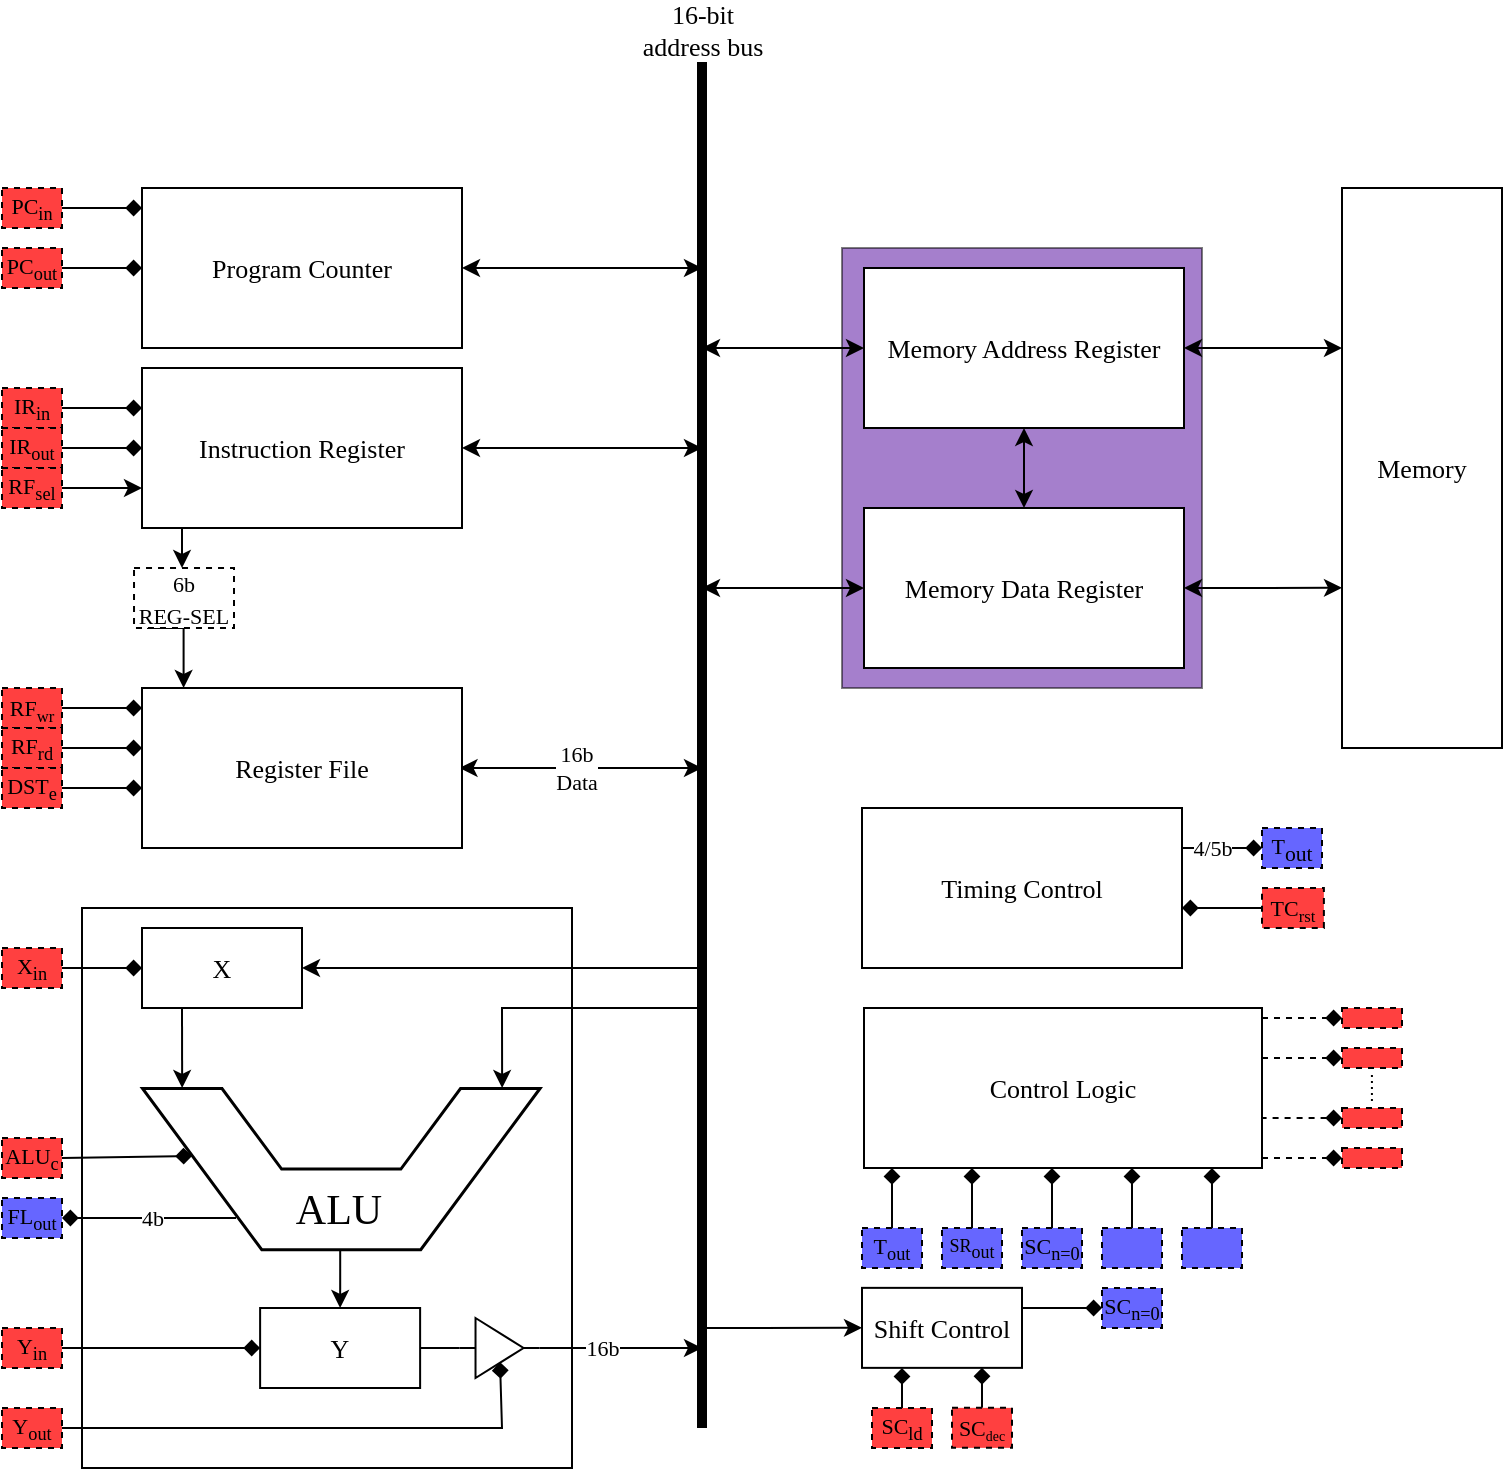 <mxfile version="24.4.8" type="device">
  <diagram name="Page-1" id="vSwhyiz1Xy6Y2kjDcV_P">
    <mxGraphModel dx="819" dy="477" grid="1" gridSize="10" guides="1" tooltips="1" connect="1" arrows="1" fold="1" page="1" pageScale="1" pageWidth="827" pageHeight="1169" background="none" math="1" shadow="0">
      <root>
        <mxCell id="0" />
        <mxCell id="1" parent="0" />
        <mxCell id="bgm6wxLMQWX_yGzGKck9-151" value="" style="rounded=0;whiteSpace=wrap;html=1;fontFamily=jetbrains mono;fontSize=13;" parent="1" vertex="1">
          <mxGeometry x="90" y="510" width="245" height="280" as="geometry" />
        </mxCell>
        <mxCell id="bgm6wxLMQWX_yGzGKck9-150" value="" style="rounded=0;whiteSpace=wrap;html=1;fontFamily=jetbrains mono;fontSize=13;fillColor=#4C0099;fillStyle=solid;gradientColor=none;glass=0;shadow=0;opacity=50;" parent="1" vertex="1">
          <mxGeometry x="470" y="180" width="180" height="220" as="geometry" />
        </mxCell>
        <mxCell id="bgm6wxLMQWX_yGzGKck9-74" style="edgeStyle=orthogonalEdgeStyle;rounded=0;orthogonalLoop=1;jettySize=auto;html=1;exitX=1;exitY=0.25;exitDx=0;exitDy=0;startArrow=classic;startFill=1;" parent="1" edge="1">
          <mxGeometry relative="1" as="geometry">
            <mxPoint x="400" y="440" as="targetPoint" />
            <mxPoint x="278.76" y="440.0" as="sourcePoint" />
          </mxGeometry>
        </mxCell>
        <mxCell id="bgm6wxLMQWX_yGzGKck9-84" value="&lt;font face=&quot;jetbrains mono&quot;&gt;16b&lt;/font&gt;&lt;div&gt;&lt;font face=&quot;jetbrains mono&quot;&gt;Data&lt;/font&gt;&lt;/div&gt;" style="edgeLabel;html=1;align=center;verticalAlign=middle;resizable=0;points=[];" parent="bgm6wxLMQWX_yGzGKck9-74" vertex="1" connectable="0">
          <mxGeometry x="-0.09" relative="1" as="geometry">
            <mxPoint x="3" as="offset" />
          </mxGeometry>
        </mxCell>
        <mxCell id="bgm6wxLMQWX_yGzGKck9-2" value="Register File" style="rounded=0;whiteSpace=wrap;html=1;fontFamily=jetbrains mono;fontSize=13;points=[[0,0,0,0,0],[0,0.25,0,0,0],[0,0.5,0,0,0],[0,0.75,0,0,0],[0,1,0,0,0],[0.13,0,0,0,0],[0.25,0,0,0,0],[0.25,1,0,0,0],[0.5,0,0,0,0],[0.5,1,0,0,0],[0.75,0,0,0,0],[0.75,1,0,0,0],[1,0,0,0,0],[1,0.25,0,0,0],[1,0.5,0,0,0],[1,0.75,0,0,0],[1,1,0,0,0]];" parent="1" vertex="1">
          <mxGeometry x="120" y="400" width="160" height="80" as="geometry" />
        </mxCell>
        <mxCell id="bgm6wxLMQWX_yGzGKck9-89" style="edgeStyle=orthogonalEdgeStyle;rounded=0;orthogonalLoop=1;jettySize=auto;html=1;entryX=0.5;entryY=0;entryDx=0;entryDy=0;startArrow=classic;startFill=1;" parent="1" source="bgm6wxLMQWX_yGzGKck9-7" target="bgm6wxLMQWX_yGzGKck9-8" edge="1">
          <mxGeometry relative="1" as="geometry" />
        </mxCell>
        <mxCell id="LC9t9_Y2tX1t1bn_03ZO-25" style="edgeStyle=orthogonalEdgeStyle;rounded=0;orthogonalLoop=1;jettySize=auto;html=1;exitX=0;exitY=0.5;exitDx=0;exitDy=0;startArrow=classic;startFill=1;" edge="1" parent="1" source="bgm6wxLMQWX_yGzGKck9-7">
          <mxGeometry relative="1" as="geometry">
            <mxPoint x="400" y="230" as="targetPoint" />
          </mxGeometry>
        </mxCell>
        <mxCell id="bgm6wxLMQWX_yGzGKck9-7" value="Memory Address Register" style="rounded=0;whiteSpace=wrap;html=1;fontFamily=jetbrains mono;fontSize=13;" parent="1" vertex="1">
          <mxGeometry x="481" y="190" width="160" height="80" as="geometry" />
        </mxCell>
        <mxCell id="LC9t9_Y2tX1t1bn_03ZO-24" style="edgeStyle=orthogonalEdgeStyle;rounded=0;orthogonalLoop=1;jettySize=auto;html=1;exitX=0;exitY=0.5;exitDx=0;exitDy=0;startArrow=classic;startFill=1;" edge="1" parent="1" source="bgm6wxLMQWX_yGzGKck9-8">
          <mxGeometry relative="1" as="geometry">
            <mxPoint x="400" y="350" as="targetPoint" />
          </mxGeometry>
        </mxCell>
        <mxCell id="bgm6wxLMQWX_yGzGKck9-8" value="Memory Data Register" style="rounded=0;whiteSpace=wrap;html=1;fontFamily=jetbrains mono;fontSize=13;" parent="1" vertex="1">
          <mxGeometry x="481" y="310" width="160" height="80" as="geometry" />
        </mxCell>
        <mxCell id="bgm6wxLMQWX_yGzGKck9-9" value="Memory" style="rounded=0;whiteSpace=wrap;html=1;fontFamily=jetbrains mono;fontSize=13;" parent="1" vertex="1">
          <mxGeometry x="720" y="150" width="80" height="280" as="geometry" />
        </mxCell>
        <mxCell id="LC9t9_Y2tX1t1bn_03ZO-12" style="edgeStyle=orthogonalEdgeStyle;rounded=0;orthogonalLoop=1;jettySize=auto;html=1;exitX=0.13;exitY=1;exitDx=0;exitDy=0;exitPerimeter=0;entryX=0.13;entryY=0;entryDx=0;entryDy=0;entryPerimeter=0;" edge="1" parent="1" source="LC9t9_Y2tX1t1bn_03ZO-16" target="bgm6wxLMQWX_yGzGKck9-2">
          <mxGeometry relative="1" as="geometry">
            <mxPoint x="140.731" y="390" as="targetPoint" />
          </mxGeometry>
        </mxCell>
        <mxCell id="LC9t9_Y2tX1t1bn_03ZO-28" style="edgeStyle=orthogonalEdgeStyle;rounded=0;orthogonalLoop=1;jettySize=auto;html=1;startArrow=classic;startFill=1;" edge="1" parent="1" source="bgm6wxLMQWX_yGzGKck9-10">
          <mxGeometry relative="1" as="geometry">
            <mxPoint x="400" y="280" as="targetPoint" />
          </mxGeometry>
        </mxCell>
        <mxCell id="bgm6wxLMQWX_yGzGKck9-10" value="Instruction Register" style="rounded=0;whiteSpace=wrap;html=1;fontFamily=jetbrains mono;fontSize=13;points=[[0,0,0,0,0],[0,0.25,0,0,0],[0,0.5,0,0,0],[0,0.75,0,0,0],[0,1,0,0,0],[0.13,1,0,0,0],[0.25,0,0,0,0],[0.25,1,0,0,0],[0.5,0,0,0,0],[0.5,1,0,0,0],[0.75,0,0,0,0],[0.75,1,0,0,0],[1,0,0,0,0],[1,0.25,0,0,0],[1,0.5,0,0,0],[1,0.75,0,0,0],[1,1,0,0,0]];" parent="1" vertex="1">
          <mxGeometry x="120" y="240" width="160" height="80" as="geometry" />
        </mxCell>
        <mxCell id="bgm6wxLMQWX_yGzGKck9-70" style="edgeStyle=none;rounded=0;orthogonalLoop=1;jettySize=auto;html=1;exitX=0.25;exitY=1;exitDx=0;exitDy=0;entryX=0;entryY=0.899;entryDx=0;entryDy=0;entryPerimeter=0;" parent="1" source="bgm6wxLMQWX_yGzGKck9-61" target="bgm6wxLMQWX_yGzGKck9-58" edge="1">
          <mxGeometry relative="1" as="geometry">
            <mxPoint x="140" y="590" as="targetPoint" />
          </mxGeometry>
        </mxCell>
        <mxCell id="bgm6wxLMQWX_yGzGKck9-73" style="edgeStyle=orthogonalEdgeStyle;rounded=0;orthogonalLoop=1;jettySize=auto;html=1;startArrow=classic;startFill=1;endArrow=none;endFill=0;exitX=1;exitY=0.5;exitDx=0;exitDy=0;" parent="1" source="bgm6wxLMQWX_yGzGKck9-61" edge="1">
          <mxGeometry relative="1" as="geometry">
            <mxPoint x="400" y="540" as="targetPoint" />
            <mxPoint x="150" y="540" as="sourcePoint" />
          </mxGeometry>
        </mxCell>
        <mxCell id="bgm6wxLMQWX_yGzGKck9-61" value="X" style="rounded=0;whiteSpace=wrap;html=1;fontFamily=jetbrains mono;fontSize=13;" parent="1" vertex="1">
          <mxGeometry x="120" y="520" width="80" height="40" as="geometry" />
        </mxCell>
        <mxCell id="bgm6wxLMQWX_yGzGKck9-69" value="" style="group" parent="1" vertex="1" connectable="0">
          <mxGeometry x="120.005" y="599.995" width="198.75" height="80.935" as="geometry" />
        </mxCell>
        <mxCell id="bgm6wxLMQWX_yGzGKck9-58" value="" style="shape=stencil(tZXRjoIwEEW/pq+bQsPq6wb1PyqOS2NtSdvV3b93oGCs0I0IJISkc7mHIb1DCcttySsgKS0J25A0TSjFO66vT2tuKyicL164EXwvwSvWGX2Cqzi4liFUCUa4WmVbQr/wmfpieaGVQojQygbKg44wLhR66a+Hta//C1YV8s/gwLRNNtXd68yPbAFqskSnIbPre95OZ6KGvSaL7NQ81ORNJsuxEgsxy/e8OH0b/aMOfVdUO2oDA8JdFlL6AYt9YMXruesJnXzWF/h/moawnVsK9eC+/wxaP5sKWI0FPGWMTvOvx9qz0P+ZTfOzsf7Q/sL+FVLbaHKwHgkPHguDmWs8vcQ2VX+ONIUb);whiteSpace=wrap;html=1;rotation=90;strokeWidth=1.5;fontSize=13;container=0;points=[[0,0,0,0,0],[0,0.3,0,-38,0],[0,1,0,0,0],[0.5,0,0,0,0],[0.5,1,0,0,0],[1,0.3,0,39,0],[1,0.5,0,0,0]];" parent="bgm6wxLMQWX_yGzGKck9-69" vertex="1">
          <mxGeometry x="59.065" y="-59.065" width="80.62" height="198.75" as="geometry" />
        </mxCell>
        <mxCell id="bgm6wxLMQWX_yGzGKck9-60" value="&lt;font face=&quot;jetbrains mono&quot; style=&quot;font-size: 21px;&quot;&gt;ALU&lt;/font&gt;" style="text;strokeColor=none;align=center;fillColor=none;html=1;verticalAlign=middle;whiteSpace=wrap;rounded=0;fontSize=21;container=0;" parent="bgm6wxLMQWX_yGzGKck9-69" vertex="1">
          <mxGeometry x="69.375" y="40.935" width="59.37" height="40" as="geometry" />
        </mxCell>
        <mxCell id="bgm6wxLMQWX_yGzGKck9-71" value="" style="edgeStyle=none;orthogonalLoop=1;jettySize=auto;html=1;rounded=0;entryX=0;entryY=0.094;entryDx=0;entryDy=0;entryPerimeter=0;" parent="1" target="bgm6wxLMQWX_yGzGKck9-58" edge="1">
          <mxGeometry width="80" relative="1" as="geometry">
            <mxPoint x="400" y="560" as="sourcePoint" />
            <mxPoint x="260" y="600" as="targetPoint" />
            <Array as="points">
              <mxPoint x="300" y="560" />
            </Array>
          </mxGeometry>
        </mxCell>
        <mxCell id="bgm6wxLMQWX_yGzGKck9-91" style="edgeStyle=orthogonalEdgeStyle;rounded=0;orthogonalLoop=1;jettySize=auto;html=1;entryX=0;entryY=0.714;entryDx=0;entryDy=0;entryPerimeter=0;startArrow=classic;startFill=1;" parent="1" source="bgm6wxLMQWX_yGzGKck9-8" target="bgm6wxLMQWX_yGzGKck9-9" edge="1">
          <mxGeometry relative="1" as="geometry" />
        </mxCell>
        <mxCell id="bgm6wxLMQWX_yGzGKck9-92" style="edgeStyle=orthogonalEdgeStyle;rounded=0;orthogonalLoop=1;jettySize=auto;html=1;entryX=0;entryY=0.714;entryDx=0;entryDy=0;entryPerimeter=0;startArrow=classic;startFill=1;" parent="1" edge="1">
          <mxGeometry relative="1" as="geometry">
            <mxPoint x="641" y="230" as="sourcePoint" />
            <mxPoint x="720" y="230" as="targetPoint" />
          </mxGeometry>
        </mxCell>
        <mxCell id="bgm6wxLMQWX_yGzGKck9-99" value="Control Logic" style="rounded=0;whiteSpace=wrap;html=1;fontFamily=jetbrains mono;fontSize=13;" parent="1" vertex="1">
          <mxGeometry x="481" y="560" width="199" height="80" as="geometry" />
        </mxCell>
        <mxCell id="bgm6wxLMQWX_yGzGKck9-102" style="edgeStyle=orthogonalEdgeStyle;rounded=0;orthogonalLoop=1;jettySize=auto;html=1;exitX=1;exitY=0.5;exitDx=0;exitDy=0;" parent="1" source="bgm6wxLMQWX_yGzGKck9-130" edge="1">
          <mxGeometry relative="1" as="geometry">
            <mxPoint x="400" y="730" as="targetPoint" />
            <mxPoint x="330" y="730" as="sourcePoint" />
          </mxGeometry>
        </mxCell>
        <mxCell id="bgm6wxLMQWX_yGzGKck9-100" value="Y" style="rounded=0;whiteSpace=wrap;html=1;fontFamily=jetbrains mono;fontSize=13;" parent="1" vertex="1">
          <mxGeometry x="179.06" y="710" width="80" height="40" as="geometry" />
        </mxCell>
        <mxCell id="bgm6wxLMQWX_yGzGKck9-101" style="edgeStyle=orthogonalEdgeStyle;rounded=0;orthogonalLoop=1;jettySize=auto;html=1;entryX=0.5;entryY=0;entryDx=0;entryDy=0;" parent="1" source="bgm6wxLMQWX_yGzGKck9-60" target="bgm6wxLMQWX_yGzGKck9-100" edge="1">
          <mxGeometry relative="1" as="geometry" />
        </mxCell>
        <mxCell id="bgm6wxLMQWX_yGzGKck9-104" value="&lt;font face=&quot;jetbrains mono&quot;&gt;16b&lt;/font&gt;" style="edgeLabel;html=1;align=center;verticalAlign=middle;resizable=0;points=[];" parent="1" vertex="1" connectable="0">
          <mxGeometry x="349.998" y="730.0" as="geometry" />
        </mxCell>
        <mxCell id="LC9t9_Y2tX1t1bn_03ZO-29" style="edgeStyle=orthogonalEdgeStyle;rounded=0;orthogonalLoop=1;jettySize=auto;html=1;startArrow=classic;startFill=1;" edge="1" parent="1" source="bgm6wxLMQWX_yGzGKck9-106">
          <mxGeometry relative="1" as="geometry">
            <mxPoint x="400" y="190" as="targetPoint" />
          </mxGeometry>
        </mxCell>
        <mxCell id="bgm6wxLMQWX_yGzGKck9-106" value="Program Counter" style="rounded=0;whiteSpace=wrap;html=1;fontFamily=jetbrains mono;fontSize=13;" parent="1" vertex="1">
          <mxGeometry x="120" y="150" width="160" height="80" as="geometry" />
        </mxCell>
        <mxCell id="bgm6wxLMQWX_yGzGKck9-115" value="" style="endArrow=diamond;html=1;rounded=0;entryX=0;entryY=0.25;entryDx=0;entryDy=0;endFill=1;endSize=6;targetPerimeterSpacing=0;sourcePerimeterSpacing=0;startArrow=none;startFill=0;" parent="1" edge="1">
          <mxGeometry width="50" height="50" relative="1" as="geometry">
            <mxPoint x="80" y="160" as="sourcePoint" />
            <mxPoint x="120" y="160" as="targetPoint" />
          </mxGeometry>
        </mxCell>
        <mxCell id="bgm6wxLMQWX_yGzGKck9-120" value="&lt;font style=&quot;font-size: 11px;&quot;&gt;PC&lt;sub&gt;in&lt;/sub&gt;&lt;/font&gt;" style="rounded=0;whiteSpace=wrap;html=1;fontFamily=jetbrains mono;fontSize=13;strokeWidth=1;dashed=1;fillColor=#FF4040;" parent="1" vertex="1">
          <mxGeometry x="50" y="150" width="30" height="20" as="geometry" />
        </mxCell>
        <mxCell id="bgm6wxLMQWX_yGzGKck9-121" value="" style="endArrow=diamond;html=1;rounded=0;entryX=0;entryY=0.25;entryDx=0;entryDy=0;endFill=1;endSize=6;targetPerimeterSpacing=0;sourcePerimeterSpacing=0;startArrow=none;startFill=0;" parent="1" edge="1">
          <mxGeometry width="50" height="50" relative="1" as="geometry">
            <mxPoint x="80" y="190" as="sourcePoint" />
            <mxPoint x="120" y="190" as="targetPoint" />
          </mxGeometry>
        </mxCell>
        <mxCell id="bgm6wxLMQWX_yGzGKck9-122" value="&lt;font style=&quot;font-size: 11px;&quot;&gt;PC&lt;sub&gt;out&lt;/sub&gt;&lt;/font&gt;" style="rounded=0;whiteSpace=wrap;html=1;fontFamily=jetbrains mono;fontSize=13;strokeWidth=1;dashed=1;fillColor=#FF4040;" parent="1" vertex="1">
          <mxGeometry x="50" y="180" width="30" height="20" as="geometry" />
        </mxCell>
        <mxCell id="bgm6wxLMQWX_yGzGKck9-123" value="" style="endArrow=diamond;html=1;rounded=0;entryX=0;entryY=0.25;entryDx=0;entryDy=0;endFill=1;endSize=6;targetPerimeterSpacing=0;sourcePerimeterSpacing=0;startArrow=none;startFill=0;" parent="1" edge="1">
          <mxGeometry width="50" height="50" relative="1" as="geometry">
            <mxPoint x="80" y="260" as="sourcePoint" />
            <mxPoint x="120" y="260" as="targetPoint" />
          </mxGeometry>
        </mxCell>
        <mxCell id="bgm6wxLMQWX_yGzGKck9-124" value="&lt;font style=&quot;font-size: 11px;&quot;&gt;IR&lt;sub&gt;in&lt;/sub&gt;&lt;/font&gt;" style="rounded=0;whiteSpace=wrap;html=1;fontFamily=jetbrains mono;fontSize=13;strokeWidth=1;dashed=1;fillColor=#FF4040;" parent="1" vertex="1">
          <mxGeometry x="50" y="250" width="30" height="20" as="geometry" />
        </mxCell>
        <mxCell id="bgm6wxLMQWX_yGzGKck9-126" value="" style="endArrow=diamond;html=1;rounded=0;entryX=0;entryY=0.25;entryDx=0;entryDy=0;endFill=1;endSize=6;targetPerimeterSpacing=0;sourcePerimeterSpacing=0;startArrow=none;startFill=0;" parent="1" edge="1">
          <mxGeometry width="50" height="50" relative="1" as="geometry">
            <mxPoint x="80" y="280" as="sourcePoint" />
            <mxPoint x="120" y="280" as="targetPoint" />
          </mxGeometry>
        </mxCell>
        <mxCell id="bgm6wxLMQWX_yGzGKck9-127" value="&lt;font style=&quot;font-size: 11px;&quot;&gt;IR&lt;sub&gt;out&lt;/sub&gt;&lt;/font&gt;" style="rounded=0;whiteSpace=wrap;html=1;fontFamily=jetbrains mono;fontSize=13;strokeWidth=1;dashed=1;fillColor=#FF4040;" parent="1" vertex="1">
          <mxGeometry x="50" y="270" width="30" height="20" as="geometry" />
        </mxCell>
        <mxCell id="bgm6wxLMQWX_yGzGKck9-128" value="" style="endArrow=diamond;html=1;rounded=0;endFill=1;endSize=6;targetPerimeterSpacing=0;sourcePerimeterSpacing=0;startArrow=none;startFill=0;exitX=1;exitY=0.5;exitDx=0;exitDy=0;" parent="1" source="bgm6wxLMQWX_yGzGKck9-129" edge="1">
          <mxGeometry width="50" height="50" relative="1" as="geometry">
            <mxPoint x="260.94" y="770" as="sourcePoint" />
            <mxPoint x="299" y="737" as="targetPoint" />
            <Array as="points">
              <mxPoint x="300" y="770" />
            </Array>
          </mxGeometry>
        </mxCell>
        <mxCell id="bgm6wxLMQWX_yGzGKck9-129" value="&lt;font style=&quot;font-size: 11px;&quot;&gt;Y&lt;sub&gt;out&lt;/sub&gt;&lt;/font&gt;" style="rounded=0;whiteSpace=wrap;html=1;fontFamily=jetbrains mono;fontSize=13;strokeWidth=1;dashed=1;fillColor=#FF4040;" parent="1" vertex="1">
          <mxGeometry x="50" y="760" width="30" height="20" as="geometry" />
        </mxCell>
        <mxCell id="bgm6wxLMQWX_yGzGKck9-131" style="edgeStyle=orthogonalEdgeStyle;rounded=0;orthogonalLoop=1;jettySize=auto;html=1;exitX=0;exitY=0.5;exitDx=0;exitDy=0;entryX=1;entryY=0.5;entryDx=0;entryDy=0;startArrow=none;startFill=0;endArrow=none;endFill=0;" parent="1" source="bgm6wxLMQWX_yGzGKck9-130" target="bgm6wxLMQWX_yGzGKck9-100" edge="1">
          <mxGeometry relative="1" as="geometry" />
        </mxCell>
        <mxCell id="bgm6wxLMQWX_yGzGKck9-130" value="" style="verticalLabelPosition=bottom;shadow=0;dashed=0;align=center;html=1;verticalAlign=top;shape=mxgraph.electrical.logic_gates.buffer2;" parent="1" vertex="1">
          <mxGeometry x="278.76" y="715" width="40" height="30" as="geometry" />
        </mxCell>
        <mxCell id="bgm6wxLMQWX_yGzGKck9-132" value="" style="endArrow=diamond;html=1;rounded=0;entryX=0;entryY=0.25;entryDx=0;entryDy=0;endFill=1;endSize=6;targetPerimeterSpacing=0;sourcePerimeterSpacing=0;startArrow=none;startFill=0;exitX=1;exitY=0.5;exitDx=0;exitDy=0;" parent="1" source="bgm6wxLMQWX_yGzGKck9-133" edge="1">
          <mxGeometry width="50" height="50" relative="1" as="geometry">
            <mxPoint x="139.06" y="730" as="sourcePoint" />
            <mxPoint x="179.06" y="730" as="targetPoint" />
          </mxGeometry>
        </mxCell>
        <mxCell id="bgm6wxLMQWX_yGzGKck9-133" value="&lt;span style=&quot;font-size: 11px;&quot;&gt;Y&lt;sub&gt;in&lt;/sub&gt;&lt;/span&gt;" style="rounded=0;whiteSpace=wrap;html=1;fontFamily=jetbrains mono;fontSize=13;strokeWidth=1;dashed=1;fillColor=#FF4040;" parent="1" vertex="1">
          <mxGeometry x="50" y="720" width="30" height="20" as="geometry" />
        </mxCell>
        <mxCell id="bgm6wxLMQWX_yGzGKck9-134" value="" style="endArrow=diamond;html=1;rounded=0;entryX=0;entryY=0.25;entryDx=0;entryDy=0;endFill=1;endSize=6;targetPerimeterSpacing=0;sourcePerimeterSpacing=0;startArrow=none;startFill=0;exitX=1;exitY=0.5;exitDx=0;exitDy=0;" parent="1" source="bgm6wxLMQWX_yGzGKck9-135" edge="1">
          <mxGeometry width="50" height="50" relative="1" as="geometry">
            <mxPoint x="80" y="540" as="sourcePoint" />
            <mxPoint x="120" y="540" as="targetPoint" />
          </mxGeometry>
        </mxCell>
        <mxCell id="bgm6wxLMQWX_yGzGKck9-135" value="&lt;span style=&quot;font-size: 11px;&quot;&gt;X&lt;sub&gt;in&lt;/sub&gt;&lt;/span&gt;" style="rounded=0;whiteSpace=wrap;html=1;fontFamily=jetbrains mono;fontSize=13;strokeWidth=1;dashed=1;fillColor=#FF4040;" parent="1" vertex="1">
          <mxGeometry x="50" y="530" width="30" height="20" as="geometry" />
        </mxCell>
        <mxCell id="bgm6wxLMQWX_yGzGKck9-152" value="" style="endArrow=diamond;html=1;rounded=0;endFill=1;endSize=6;targetPerimeterSpacing=0;sourcePerimeterSpacing=0;startArrow=none;startFill=0;exitX=0.5;exitY=0;exitDx=0;exitDy=0;" parent="1" source="bgm6wxLMQWX_yGzGKck9-153" edge="1">
          <mxGeometry width="50" height="50" relative="1" as="geometry">
            <mxPoint x="511.94" y="669.99" as="sourcePoint" />
            <mxPoint x="495" y="640" as="targetPoint" />
          </mxGeometry>
        </mxCell>
        <mxCell id="bgm6wxLMQWX_yGzGKck9-153" value="&lt;span style=&quot;font-size: 11px;&quot;&gt;T&lt;sub&gt;out&lt;/sub&gt;&lt;/span&gt;" style="rounded=0;whiteSpace=wrap;html=1;fontFamily=jetbrains mono;fontSize=13;strokeWidth=1;dashed=1;fillColor=#6666FF;" parent="1" vertex="1">
          <mxGeometry x="480" y="669.99" width="30" height="20" as="geometry" />
        </mxCell>
        <mxCell id="bgm6wxLMQWX_yGzGKck9-160" value="" style="endArrow=diamond;html=1;rounded=0;endFill=1;endSize=6;targetPerimeterSpacing=0;sourcePerimeterSpacing=0;startArrow=none;startFill=0;exitX=0.5;exitY=0;exitDx=0;exitDy=0;" parent="1" source="bgm6wxLMQWX_yGzGKck9-161" edge="1">
          <mxGeometry width="50" height="50" relative="1" as="geometry">
            <mxPoint x="550.94" y="670" as="sourcePoint" />
            <mxPoint x="535" y="640" as="targetPoint" />
          </mxGeometry>
        </mxCell>
        <mxCell id="bgm6wxLMQWX_yGzGKck9-161" value="&lt;span style=&quot;font-size: 9px;&quot;&gt;SR&lt;/span&gt;&lt;font style=&quot;font-size: 9px;&quot;&gt;&lt;sub style=&quot;font-size: 9px;&quot;&gt;out&lt;/sub&gt;&lt;/font&gt;" style="rounded=0;whiteSpace=wrap;html=1;fontFamily=jetbrains mono;fontSize=9;strokeWidth=1;dashed=1;fillColor=#6666FF;" parent="1" vertex="1">
          <mxGeometry x="520" y="670" width="30" height="20" as="geometry" />
        </mxCell>
        <mxCell id="bgm6wxLMQWX_yGzGKck9-162" value="" style="endArrow=diamond;html=1;rounded=0;endFill=1;endSize=6;targetPerimeterSpacing=0;sourcePerimeterSpacing=0;startArrow=none;startFill=0;exitX=0.5;exitY=0;exitDx=0;exitDy=0;" parent="1" source="bgm6wxLMQWX_yGzGKck9-163" edge="1">
          <mxGeometry width="50" height="50" relative="1" as="geometry">
            <mxPoint x="590.94" y="669.99" as="sourcePoint" />
            <mxPoint x="575" y="639.99" as="targetPoint" />
          </mxGeometry>
        </mxCell>
        <mxCell id="bgm6wxLMQWX_yGzGKck9-163" value="&lt;span style=&quot;font-size: 11px;&quot;&gt;SC&lt;sub&gt;n=0&lt;/sub&gt;&lt;/span&gt;" style="rounded=0;whiteSpace=wrap;html=1;fontFamily=jetbrains mono;fontSize=13;strokeWidth=1;dashed=1;fillColor=#6666FF;" parent="1" vertex="1">
          <mxGeometry x="560" y="669.99" width="30" height="20" as="geometry" />
        </mxCell>
        <mxCell id="bgm6wxLMQWX_yGzGKck9-164" value="" style="endArrow=diamond;html=1;rounded=0;endFill=1;endSize=6;targetPerimeterSpacing=0;sourcePerimeterSpacing=0;startArrow=none;startFill=0;exitX=0.5;exitY=0;exitDx=0;exitDy=0;" parent="1" source="bgm6wxLMQWX_yGzGKck9-165" edge="1">
          <mxGeometry width="50" height="50" relative="1" as="geometry">
            <mxPoint x="630.94" y="669.99" as="sourcePoint" />
            <mxPoint x="615" y="639.99" as="targetPoint" />
          </mxGeometry>
        </mxCell>
        <mxCell id="bgm6wxLMQWX_yGzGKck9-165" value="" style="rounded=0;whiteSpace=wrap;html=1;fontFamily=jetbrains mono;fontSize=13;strokeWidth=1;dashed=1;fillColor=#6666FF;" parent="1" vertex="1">
          <mxGeometry x="600" y="669.99" width="30" height="20" as="geometry" />
        </mxCell>
        <mxCell id="bgm6wxLMQWX_yGzGKck9-167" value="" style="group" parent="1" vertex="1" connectable="0">
          <mxGeometry x="680.0" y="560" width="70.0" height="80" as="geometry" />
        </mxCell>
        <mxCell id="bgm6wxLMQWX_yGzGKck9-138" value="" style="endArrow=diamond;html=1;rounded=0;entryX=0;entryY=0.5;entryDx=0;entryDy=0;endFill=1;endSize=6;targetPerimeterSpacing=0;sourcePerimeterSpacing=0;startArrow=none;startFill=0;dashed=1;exitX=0;exitY=0.5;exitDx=0;exitDy=0;" parent="bgm6wxLMQWX_yGzGKck9-167" target="bgm6wxLMQWX_yGzGKck9-139" edge="1">
          <mxGeometry width="50" height="50" relative="1" as="geometry">
            <mxPoint y="5" as="sourcePoint" />
            <mxPoint x="39.0" y="5" as="targetPoint" />
          </mxGeometry>
        </mxCell>
        <mxCell id="bgm6wxLMQWX_yGzGKck9-139" value="" style="rounded=0;whiteSpace=wrap;html=1;fontFamily=jetbrains mono;fontSize=13;strokeWidth=1;dashed=1;fillColor=#FF4040;" parent="bgm6wxLMQWX_yGzGKck9-167" vertex="1">
          <mxGeometry x="40.0" width="30" height="10" as="geometry" />
        </mxCell>
        <mxCell id="bgm6wxLMQWX_yGzGKck9-142" value="" style="endArrow=diamond;html=1;rounded=0;entryX=0;entryY=0.5;entryDx=0;entryDy=0;endFill=1;endSize=6;targetPerimeterSpacing=0;sourcePerimeterSpacing=0;startArrow=none;startFill=0;dashed=1;exitX=0;exitY=0.5;exitDx=0;exitDy=0;" parent="bgm6wxLMQWX_yGzGKck9-167" target="bgm6wxLMQWX_yGzGKck9-143" edge="1">
          <mxGeometry width="50" height="50" relative="1" as="geometry">
            <mxPoint y="25" as="sourcePoint" />
            <mxPoint x="39.0" y="25" as="targetPoint" />
          </mxGeometry>
        </mxCell>
        <mxCell id="bgm6wxLMQWX_yGzGKck9-149" style="edgeStyle=orthogonalEdgeStyle;rounded=0;orthogonalLoop=1;jettySize=auto;html=1;endArrow=none;endFill=0;dashed=1;dashPattern=1 2;targetPerimeterSpacing=0;" parent="bgm6wxLMQWX_yGzGKck9-167" edge="1">
          <mxGeometry relative="1" as="geometry">
            <mxPoint x="54.96" y="33.5" as="sourcePoint" />
            <mxPoint x="54.96" y="48.5" as="targetPoint" />
          </mxGeometry>
        </mxCell>
        <mxCell id="bgm6wxLMQWX_yGzGKck9-143" value="" style="rounded=0;whiteSpace=wrap;html=1;fontFamily=jetbrains mono;fontSize=13;strokeWidth=1;dashed=1;fillColor=#FF4040;" parent="bgm6wxLMQWX_yGzGKck9-167" vertex="1">
          <mxGeometry x="40.0" y="20" width="30" height="10" as="geometry" />
        </mxCell>
        <mxCell id="bgm6wxLMQWX_yGzGKck9-144" value="" style="endArrow=diamond;html=1;rounded=0;entryX=0;entryY=0.5;entryDx=0;entryDy=0;endFill=1;endSize=6;targetPerimeterSpacing=0;sourcePerimeterSpacing=0;startArrow=none;startFill=0;dashed=1;exitX=0;exitY=0.5;exitDx=0;exitDy=0;" parent="bgm6wxLMQWX_yGzGKck9-167" target="bgm6wxLMQWX_yGzGKck9-145" edge="1">
          <mxGeometry width="50" height="50" relative="1" as="geometry">
            <mxPoint y="75" as="sourcePoint" />
            <mxPoint x="39.0" y="75" as="targetPoint" />
          </mxGeometry>
        </mxCell>
        <mxCell id="bgm6wxLMQWX_yGzGKck9-145" value="" style="rounded=0;whiteSpace=wrap;html=1;fontFamily=jetbrains mono;fontSize=13;strokeWidth=1;dashed=1;fillColor=#FF4040;" parent="bgm6wxLMQWX_yGzGKck9-167" vertex="1">
          <mxGeometry x="40.0" y="70" width="30" height="10" as="geometry" />
        </mxCell>
        <mxCell id="bgm6wxLMQWX_yGzGKck9-146" value="" style="endArrow=none;html=1;rounded=0;entryX=1;entryY=0.5;entryDx=0;entryDy=0;endFill=0;endSize=6;targetPerimeterSpacing=0;sourcePerimeterSpacing=0;startArrow=diamond;startFill=1;dashed=1;exitX=0;exitY=0.5;exitDx=0;exitDy=0;" parent="bgm6wxLMQWX_yGzGKck9-167" source="bgm6wxLMQWX_yGzGKck9-147" edge="1">
          <mxGeometry width="50" height="50" relative="1" as="geometry">
            <mxPoint x="39.0" y="55" as="sourcePoint" />
            <mxPoint y="55" as="targetPoint" />
          </mxGeometry>
        </mxCell>
        <mxCell id="bgm6wxLMQWX_yGzGKck9-147" value="" style="rounded=0;whiteSpace=wrap;html=1;fontFamily=jetbrains mono;fontSize=13;strokeWidth=1;dashed=1;fillColor=#FF4040;" parent="bgm6wxLMQWX_yGzGKck9-167" vertex="1">
          <mxGeometry x="40.0" y="50" width="30" height="10" as="geometry" />
        </mxCell>
        <mxCell id="bgm6wxLMQWX_yGzGKck9-168" value="" style="endArrow=diamond;html=1;rounded=0;endFill=1;endSize=6;targetPerimeterSpacing=0;sourcePerimeterSpacing=0;startArrow=none;startFill=0;exitX=0.5;exitY=0;exitDx=0;exitDy=0;" parent="1" source="bgm6wxLMQWX_yGzGKck9-169" edge="1">
          <mxGeometry width="50" height="50" relative="1" as="geometry">
            <mxPoint x="670.94" y="669.99" as="sourcePoint" />
            <mxPoint x="655" y="640" as="targetPoint" />
          </mxGeometry>
        </mxCell>
        <mxCell id="bgm6wxLMQWX_yGzGKck9-169" value="" style="rounded=0;whiteSpace=wrap;html=1;fontFamily=jetbrains mono;fontSize=13;strokeWidth=1;dashed=1;fillColor=#6666FF;" parent="1" vertex="1">
          <mxGeometry x="640" y="669.99" width="30" height="20" as="geometry" />
        </mxCell>
        <mxCell id="n07r1d7HXpZVxYv5g-Mc-14" value="&lt;span style=&quot;font-size: 11px;&quot;&gt;ALU&lt;sub&gt;c&lt;/sub&gt;&lt;/span&gt;" style="rounded=0;whiteSpace=wrap;html=1;fontFamily=jetbrains mono;fontSize=13;strokeWidth=1;dashed=1;fillColor=#FF4040;" parent="1" vertex="1">
          <mxGeometry x="50" y="625" width="30" height="20" as="geometry" />
        </mxCell>
        <mxCell id="n07r1d7HXpZVxYv5g-Mc-15" value="" style="endArrow=diamond;html=1;rounded=0;endFill=1;endSize=6;targetPerimeterSpacing=0;sourcePerimeterSpacing=0;startArrow=none;startFill=0;exitX=1;exitY=0.5;exitDx=0;exitDy=0;" parent="1" edge="1">
          <mxGeometry width="50" height="50" relative="1" as="geometry">
            <mxPoint x="80" y="635" as="sourcePoint" />
            <mxPoint x="145" y="634" as="targetPoint" />
          </mxGeometry>
        </mxCell>
        <mxCell id="n07r1d7HXpZVxYv5g-Mc-16" value="&lt;span style=&quot;font-size: 11px;&quot;&gt;FL&lt;sub&gt;out&lt;/sub&gt;&lt;/span&gt;" style="rounded=0;whiteSpace=wrap;html=1;fontFamily=jetbrains mono;fontSize=13;strokeWidth=1;dashed=1;fillColor=#6666FF;" parent="1" vertex="1">
          <mxGeometry x="50" y="655" width="30" height="20" as="geometry" />
        </mxCell>
        <mxCell id="n07r1d7HXpZVxYv5g-Mc-17" value="" style="endArrow=diamond;html=1;rounded=0;endFill=1;endSize=6;targetPerimeterSpacing=0;sourcePerimeterSpacing=0;startArrow=none;startFill=0;entryX=1;entryY=0.5;entryDx=0;entryDy=0;" parent="1" target="n07r1d7HXpZVxYv5g-Mc-16" edge="1">
          <mxGeometry width="50" height="50" relative="1" as="geometry">
            <mxPoint x="167" y="665" as="sourcePoint" />
            <mxPoint x="80" y="665" as="targetPoint" />
            <Array as="points" />
          </mxGeometry>
        </mxCell>
        <mxCell id="n07r1d7HXpZVxYv5g-Mc-18" value="&lt;font face=&quot;jetbrains mono&quot;&gt;4b&lt;/font&gt;" style="edgeLabel;html=1;align=center;verticalAlign=middle;resizable=0;points=[];" parent="n07r1d7HXpZVxYv5g-Mc-17" vertex="1" connectable="0">
          <mxGeometry x="-0.05" y="1" relative="1" as="geometry">
            <mxPoint x="-1" y="-1" as="offset" />
          </mxGeometry>
        </mxCell>
        <mxCell id="n07r1d7HXpZVxYv5g-Mc-19" value="Shift Control" style="rounded=0;whiteSpace=wrap;html=1;fontFamily=jetbrains mono;fontSize=13;" parent="1" vertex="1">
          <mxGeometry x="480" y="699.93" width="80" height="40" as="geometry" />
        </mxCell>
        <mxCell id="n07r1d7HXpZVxYv5g-Mc-20" style="rounded=0;orthogonalLoop=1;jettySize=auto;html=1;startArrow=classic;startFill=1;endArrow=none;endFill=0;exitX=0;exitY=0.5;exitDx=0;exitDy=0;" parent="1" source="n07r1d7HXpZVxYv5g-Mc-19" edge="1">
          <mxGeometry relative="1" as="geometry">
            <mxPoint x="400" y="720" as="targetPoint" />
            <mxPoint x="501" y="820" as="sourcePoint" />
          </mxGeometry>
        </mxCell>
        <mxCell id="n07r1d7HXpZVxYv5g-Mc-21" value="" style="endArrow=diamond;html=1;rounded=0;endFill=1;endSize=6;targetPerimeterSpacing=0;sourcePerimeterSpacing=0;startArrow=none;startFill=0;exitX=0.5;exitY=0;exitDx=0;exitDy=0;" parent="1" source="n07r1d7HXpZVxYv5g-Mc-22" edge="1">
          <mxGeometry width="50" height="50" relative="1" as="geometry">
            <mxPoint x="516.94" y="770" as="sourcePoint" />
            <mxPoint x="500" y="740" as="targetPoint" />
          </mxGeometry>
        </mxCell>
        <mxCell id="n07r1d7HXpZVxYv5g-Mc-22" value="&lt;span style=&quot;font-size: 11px;&quot;&gt;SC&lt;sub&gt;ld&lt;/sub&gt;&lt;/span&gt;" style="rounded=0;whiteSpace=wrap;html=1;fontFamily=jetbrains mono;fontSize=13;strokeWidth=1;dashed=1;fillColor=#FF4040;noLabel=0;imageAspect=1;absoluteArcSize=0;glass=0;" parent="1" vertex="1">
          <mxGeometry x="485" y="760" width="30" height="20" as="geometry" />
        </mxCell>
        <mxCell id="n07r1d7HXpZVxYv5g-Mc-23" value="" style="endArrow=diamond;html=1;rounded=0;endFill=1;endSize=6;targetPerimeterSpacing=0;sourcePerimeterSpacing=0;startArrow=none;startFill=0;exitX=0.5;exitY=0;exitDx=0;exitDy=0;" parent="1" source="n07r1d7HXpZVxYv5g-Mc-24" edge="1">
          <mxGeometry width="50" height="50" relative="1" as="geometry">
            <mxPoint x="556.94" y="769.93" as="sourcePoint" />
            <mxPoint x="540" y="739.93" as="targetPoint" />
          </mxGeometry>
        </mxCell>
        <mxCell id="n07r1d7HXpZVxYv5g-Mc-24" value="&lt;span style=&quot;font-size: 11px;&quot;&gt;SC&lt;/span&gt;&lt;span style=&quot;font-size: 8.333px;&quot;&gt;&lt;sub&gt;dec&lt;/sub&gt;&lt;/span&gt;" style="rounded=0;whiteSpace=wrap;html=1;fontFamily=jetbrains mono;fontSize=13;strokeWidth=1;dashed=1;fillColor=#FF4040;" parent="1" vertex="1">
          <mxGeometry x="525" y="759.93" width="30" height="20" as="geometry" />
        </mxCell>
        <mxCell id="n07r1d7HXpZVxYv5g-Mc-25" value="&lt;span style=&quot;font-size: 11px;&quot;&gt;SC&lt;sub&gt;n=0&lt;/sub&gt;&lt;/span&gt;" style="rounded=0;whiteSpace=wrap;html=1;fontFamily=jetbrains mono;fontSize=13;strokeWidth=1;dashed=1;fillColor=#6666FF;" parent="1" vertex="1">
          <mxGeometry x="600" y="700" width="30" height="20" as="geometry" />
        </mxCell>
        <mxCell id="n07r1d7HXpZVxYv5g-Mc-26" value="" style="endArrow=diamond;html=1;rounded=0;endFill=1;endSize=6;targetPerimeterSpacing=0;sourcePerimeterSpacing=0;startArrow=none;startFill=0;entryX=0;entryY=0.5;entryDx=0;entryDy=0;exitX=1;exitY=0.5;exitDx=0;exitDy=0;" parent="1" target="n07r1d7HXpZVxYv5g-Mc-25" edge="1">
          <mxGeometry width="50" height="50" relative="1" as="geometry">
            <mxPoint x="560" y="710.0" as="sourcePoint" />
            <mxPoint x="630.94" y="710" as="targetPoint" />
            <Array as="points" />
          </mxGeometry>
        </mxCell>
        <mxCell id="n07r1d7HXpZVxYv5g-Mc-28" value="Timing Control" style="rounded=0;whiteSpace=wrap;html=1;fontFamily=jetbrains mono;fontSize=13;" parent="1" vertex="1">
          <mxGeometry x="480" y="460" width="160" height="80" as="geometry" />
        </mxCell>
        <mxCell id="n07r1d7HXpZVxYv5g-Mc-29" value="&lt;span style=&quot;font-size: 11px;&quot;&gt;T&lt;/span&gt;&lt;sub&gt;out&lt;/sub&gt;" style="rounded=0;whiteSpace=wrap;html=1;fontFamily=jetbrains mono;fontSize=13;strokeWidth=1;dashed=1;fillColor=#6666FF;" parent="1" vertex="1">
          <mxGeometry x="680" y="470" width="30" height="20" as="geometry" />
        </mxCell>
        <mxCell id="n07r1d7HXpZVxYv5g-Mc-30" value="" style="endArrow=diamond;html=1;rounded=0;endFill=1;endSize=6;targetPerimeterSpacing=0;sourcePerimeterSpacing=0;startArrow=none;startFill=0;entryX=0;entryY=0.5;entryDx=0;entryDy=0;exitX=1;exitY=0.25;exitDx=0;exitDy=0;" parent="1" source="n07r1d7HXpZVxYv5g-Mc-28" target="n07r1d7HXpZVxYv5g-Mc-29" edge="1">
          <mxGeometry width="50" height="50" relative="1" as="geometry">
            <mxPoint x="641" y="480.07" as="sourcePoint" />
            <mxPoint x="711.94" y="480.0" as="targetPoint" />
            <Array as="points" />
          </mxGeometry>
        </mxCell>
        <mxCell id="LC9t9_Y2tX1t1bn_03ZO-19" value="&lt;font face=&quot;jetbrains mono&quot;&gt;4/5b&lt;/font&gt;" style="edgeLabel;html=1;align=center;verticalAlign=middle;resizable=0;points=[];" vertex="1" connectable="0" parent="n07r1d7HXpZVxYv5g-Mc-30">
          <mxGeometry x="-0.174" relative="1" as="geometry">
            <mxPoint x="-2" as="offset" />
          </mxGeometry>
        </mxCell>
        <mxCell id="n07r1d7HXpZVxYv5g-Mc-32" value="" style="endArrow=diamond;html=1;rounded=0;endFill=1;endSize=6;targetPerimeterSpacing=0;sourcePerimeterSpacing=0;startArrow=none;startFill=0;exitX=0;exitY=0.5;exitDx=0;exitDy=0;" parent="1" source="n07r1d7HXpZVxYv5g-Mc-33" edge="1">
          <mxGeometry width="50" height="50" relative="1" as="geometry">
            <mxPoint x="711.94" y="510" as="sourcePoint" />
            <mxPoint x="640" y="510" as="targetPoint" />
          </mxGeometry>
        </mxCell>
        <mxCell id="n07r1d7HXpZVxYv5g-Mc-33" value="&lt;span style=&quot;font-size: 11px;&quot;&gt;TC&lt;/span&gt;&lt;font size=&quot;1&quot;&gt;&lt;sub&gt;rst&lt;/sub&gt;&lt;/font&gt;" style="rounded=0;whiteSpace=wrap;html=1;fontFamily=jetbrains mono;fontSize=13;strokeWidth=1;dashed=1;fillColor=#FF4040;" parent="1" vertex="1">
          <mxGeometry x="680" y="500" width="30.94" height="20" as="geometry" />
        </mxCell>
        <mxCell id="LC9t9_Y2tX1t1bn_03ZO-3" value="" style="endArrow=diamond;html=1;rounded=0;entryX=0;entryY=0.25;entryDx=0;entryDy=0;endFill=1;endSize=6;targetPerimeterSpacing=0;sourcePerimeterSpacing=0;startArrow=none;startFill=0;exitX=1;exitY=0.5;exitDx=0;exitDy=0;" edge="1" parent="1" source="LC9t9_Y2tX1t1bn_03ZO-4">
          <mxGeometry width="50" height="50" relative="1" as="geometry">
            <mxPoint x="80" y="410" as="sourcePoint" />
            <mxPoint x="120" y="410" as="targetPoint" />
          </mxGeometry>
        </mxCell>
        <mxCell id="LC9t9_Y2tX1t1bn_03ZO-4" value="&lt;span style=&quot;font-size: 11px;&quot;&gt;RF&lt;/span&gt;&lt;font size=&quot;1&quot;&gt;&lt;sub&gt;wr&lt;/sub&gt;&lt;/font&gt;" style="rounded=0;whiteSpace=wrap;html=1;fontFamily=jetbrains mono;fontSize=13;strokeWidth=1;dashed=1;fillColor=#FF4040;" vertex="1" parent="1">
          <mxGeometry x="50" y="400" width="30" height="20" as="geometry" />
        </mxCell>
        <mxCell id="LC9t9_Y2tX1t1bn_03ZO-5" value="" style="endArrow=diamond;html=1;rounded=0;entryX=0;entryY=0.25;entryDx=0;entryDy=0;endFill=1;endSize=6;targetPerimeterSpacing=0;sourcePerimeterSpacing=0;startArrow=none;startFill=0;exitX=1;exitY=0.5;exitDx=0;exitDy=0;" edge="1" parent="1" source="LC9t9_Y2tX1t1bn_03ZO-6">
          <mxGeometry width="50" height="50" relative="1" as="geometry">
            <mxPoint x="80" y="430" as="sourcePoint" />
            <mxPoint x="120" y="430" as="targetPoint" />
          </mxGeometry>
        </mxCell>
        <mxCell id="LC9t9_Y2tX1t1bn_03ZO-6" value="&lt;span style=&quot;font-size: 11px;&quot;&gt;RF&lt;sub&gt;rd&lt;/sub&gt;&lt;/span&gt;" style="rounded=0;whiteSpace=wrap;html=1;fontFamily=jetbrains mono;fontSize=13;strokeWidth=1;dashed=1;fillColor=#FF4040;" vertex="1" parent="1">
          <mxGeometry x="50" y="420" width="30" height="20" as="geometry" />
        </mxCell>
        <mxCell id="LC9t9_Y2tX1t1bn_03ZO-17" value="&lt;font style=&quot;font-size: 11px;&quot;&gt;RF&lt;sub&gt;sel&lt;/sub&gt;&lt;/font&gt;" style="rounded=0;whiteSpace=wrap;html=1;fontFamily=jetbrains mono;fontSize=13;strokeWidth=1;dashed=1;fillColor=#FF4040;" vertex="1" parent="1">
          <mxGeometry x="50" y="290" width="30" height="20" as="geometry" />
        </mxCell>
        <mxCell id="LC9t9_Y2tX1t1bn_03ZO-18" style="edgeStyle=orthogonalEdgeStyle;rounded=0;orthogonalLoop=1;jettySize=auto;html=1;entryX=0;entryY=0.75;entryDx=0;entryDy=0;entryPerimeter=0;" edge="1" parent="1" source="LC9t9_Y2tX1t1bn_03ZO-17" target="bgm6wxLMQWX_yGzGKck9-10">
          <mxGeometry relative="1" as="geometry" />
        </mxCell>
        <mxCell id="LC9t9_Y2tX1t1bn_03ZO-21" value="" style="endArrow=none;html=1;rounded=0;strokeWidth=5;fontSize=13;" edge="1" parent="1">
          <mxGeometry width="50" height="50" relative="1" as="geometry">
            <mxPoint x="400" y="770" as="sourcePoint" />
            <mxPoint x="400" y="65" as="targetPoint" />
          </mxGeometry>
        </mxCell>
        <mxCell id="LC9t9_Y2tX1t1bn_03ZO-22" value="16-bit&lt;div&gt;address bus&lt;/div&gt;" style="edgeLabel;html=1;align=center;verticalAlign=middle;resizable=0;points=[];fontFamily=jetbrains mono;fontSize=13;" vertex="1" connectable="0" parent="LC9t9_Y2tX1t1bn_03ZO-21">
          <mxGeometry x="0.808" relative="1" as="geometry">
            <mxPoint y="-62" as="offset" />
          </mxGeometry>
        </mxCell>
        <mxCell id="LC9t9_Y2tX1t1bn_03ZO-30" value="" style="edgeStyle=orthogonalEdgeStyle;rounded=0;orthogonalLoop=1;jettySize=auto;html=1;entryX=0.48;entryY=0;entryDx=0;entryDy=0;entryPerimeter=0;" edge="1" parent="1" target="LC9t9_Y2tX1t1bn_03ZO-16">
          <mxGeometry relative="1" as="geometry">
            <mxPoint x="141" y="400" as="targetPoint" />
            <mxPoint x="140" y="320" as="sourcePoint" />
          </mxGeometry>
        </mxCell>
        <mxCell id="LC9t9_Y2tX1t1bn_03ZO-16" value="&lt;span style=&quot;font-size: 11px;&quot;&gt;6b&lt;/span&gt;&lt;div&gt;&lt;span style=&quot;font-size: 11px;&quot;&gt;REG-SEL&lt;/span&gt;&lt;/div&gt;" style="rounded=0;whiteSpace=wrap;html=1;fontFamily=jetbrains mono;fontSize=13;strokeWidth=1;dashed=1;align=center;verticalAlign=middle;" vertex="1" parent="1">
          <mxGeometry x="116.01" y="340" width="49.99" height="30" as="geometry" />
        </mxCell>
        <mxCell id="LC9t9_Y2tX1t1bn_03ZO-33" value="" style="endArrow=diamond;html=1;rounded=0;entryX=0;entryY=0.25;entryDx=0;entryDy=0;endFill=1;endSize=6;targetPerimeterSpacing=0;sourcePerimeterSpacing=0;startArrow=none;startFill=0;exitX=1;exitY=0.5;exitDx=0;exitDy=0;" edge="1" parent="1" source="LC9t9_Y2tX1t1bn_03ZO-34">
          <mxGeometry width="50" height="50" relative="1" as="geometry">
            <mxPoint x="80" y="450" as="sourcePoint" />
            <mxPoint x="120" y="450" as="targetPoint" />
          </mxGeometry>
        </mxCell>
        <mxCell id="LC9t9_Y2tX1t1bn_03ZO-34" value="&lt;span style=&quot;font-size: 11px;&quot;&gt;DST&lt;sub&gt;e&lt;/sub&gt;&lt;/span&gt;" style="rounded=0;whiteSpace=wrap;html=1;fontFamily=jetbrains mono;fontSize=13;strokeWidth=1;dashed=1;fillColor=#FF4040;" vertex="1" parent="1">
          <mxGeometry x="50" y="440" width="30" height="20" as="geometry" />
        </mxCell>
      </root>
    </mxGraphModel>
  </diagram>
</mxfile>
